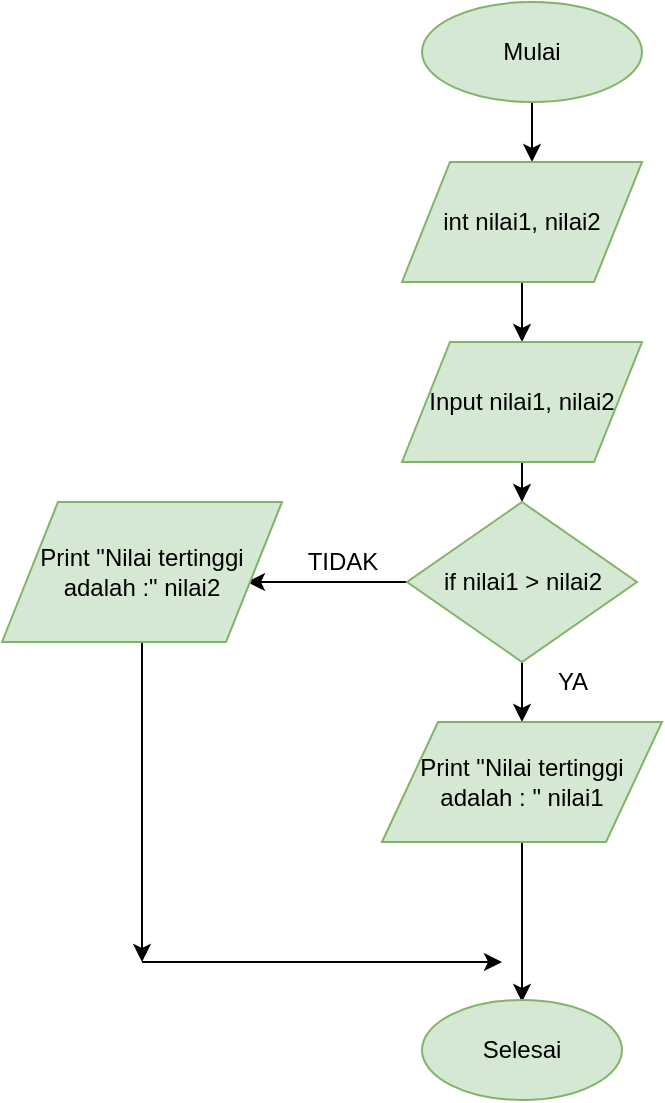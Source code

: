 <mxfile version="13.0.7" type="device"><diagram id="smGrRp0GqhYTAtgFKUAx" name="Page-1"><mxGraphModel dx="868" dy="534" grid="1" gridSize="10" guides="1" tooltips="1" connect="1" arrows="1" fold="1" page="1" pageScale="1" pageWidth="850" pageHeight="1100" math="0" shadow="0"><root><mxCell id="0"/><mxCell id="1" parent="0"/><mxCell id="72zmtmxhdnWvyK8rzve5-3" value="" style="edgeStyle=orthogonalEdgeStyle;rounded=0;orthogonalLoop=1;jettySize=auto;html=1;" edge="1" parent="1" source="72zmtmxhdnWvyK8rzve5-1"><mxGeometry relative="1" as="geometry"><mxPoint x="385" y="90" as="targetPoint"/></mxGeometry></mxCell><mxCell id="72zmtmxhdnWvyK8rzve5-1" value="Mulai" style="ellipse;whiteSpace=wrap;html=1;fillColor=#d5e8d4;strokeColor=#82b366;" vertex="1" parent="1"><mxGeometry x="330" y="10" width="110" height="50" as="geometry"/></mxCell><mxCell id="72zmtmxhdnWvyK8rzve5-6" value="" style="edgeStyle=orthogonalEdgeStyle;rounded=0;orthogonalLoop=1;jettySize=auto;html=1;" edge="1" parent="1" source="72zmtmxhdnWvyK8rzve5-4" target="72zmtmxhdnWvyK8rzve5-5"><mxGeometry relative="1" as="geometry"/></mxCell><mxCell id="72zmtmxhdnWvyK8rzve5-4" value="int nilai1, nilai2" style="shape=parallelogram;perimeter=parallelogramPerimeter;whiteSpace=wrap;html=1;fillColor=#d5e8d4;strokeColor=#82b366;" vertex="1" parent="1"><mxGeometry x="320" y="90" width="120" height="60" as="geometry"/></mxCell><mxCell id="72zmtmxhdnWvyK8rzve5-8" value="" style="edgeStyle=orthogonalEdgeStyle;rounded=0;orthogonalLoop=1;jettySize=auto;html=1;" edge="1" parent="1" source="72zmtmxhdnWvyK8rzve5-5"><mxGeometry relative="1" as="geometry"><mxPoint x="380" y="260" as="targetPoint"/></mxGeometry></mxCell><mxCell id="72zmtmxhdnWvyK8rzve5-5" value="Input nilai1, nilai2" style="shape=parallelogram;perimeter=parallelogramPerimeter;whiteSpace=wrap;html=1;fillColor=#d5e8d4;strokeColor=#82b366;" vertex="1" parent="1"><mxGeometry x="320" y="180" width="120" height="60" as="geometry"/></mxCell><mxCell id="72zmtmxhdnWvyK8rzve5-11" value="" style="edgeStyle=orthogonalEdgeStyle;rounded=0;orthogonalLoop=1;jettySize=auto;html=1;" edge="1" parent="1" source="72zmtmxhdnWvyK8rzve5-9"><mxGeometry relative="1" as="geometry"><mxPoint x="242.5" y="300" as="targetPoint"/></mxGeometry></mxCell><mxCell id="72zmtmxhdnWvyK8rzve5-14" value="" style="edgeStyle=orthogonalEdgeStyle;rounded=0;orthogonalLoop=1;jettySize=auto;html=1;" edge="1" parent="1" source="72zmtmxhdnWvyK8rzve5-9"><mxGeometry relative="1" as="geometry"><mxPoint x="380" y="370" as="targetPoint"/></mxGeometry></mxCell><mxCell id="72zmtmxhdnWvyK8rzve5-9" value="if nilai1 &amp;gt; nilai2" style="rhombus;whiteSpace=wrap;html=1;fillColor=#d5e8d4;strokeColor=#82b366;" vertex="1" parent="1"><mxGeometry x="322.5" y="260" width="115" height="80" as="geometry"/></mxCell><mxCell id="72zmtmxhdnWvyK8rzve5-19" value="" style="edgeStyle=orthogonalEdgeStyle;rounded=0;orthogonalLoop=1;jettySize=auto;html=1;" edge="1" parent="1" source="72zmtmxhdnWvyK8rzve5-12"><mxGeometry relative="1" as="geometry"><mxPoint x="190" y="490" as="targetPoint"/></mxGeometry></mxCell><mxCell id="72zmtmxhdnWvyK8rzve5-12" value="Print &quot;Nilai tertinggi adalah :&quot; nilai2" style="shape=parallelogram;perimeter=parallelogramPerimeter;whiteSpace=wrap;html=1;fillColor=#d5e8d4;strokeColor=#82b366;" vertex="1" parent="1"><mxGeometry x="120" y="260" width="140" height="70" as="geometry"/></mxCell><mxCell id="72zmtmxhdnWvyK8rzve5-17" value="" style="edgeStyle=orthogonalEdgeStyle;rounded=0;orthogonalLoop=1;jettySize=auto;html=1;" edge="1" parent="1" source="72zmtmxhdnWvyK8rzve5-15"><mxGeometry relative="1" as="geometry"><mxPoint x="380" y="510" as="targetPoint"/></mxGeometry></mxCell><mxCell id="72zmtmxhdnWvyK8rzve5-15" value="Print &quot;Nilai tertinggi adalah : &quot; nilai1" style="shape=parallelogram;perimeter=parallelogramPerimeter;whiteSpace=wrap;html=1;fillColor=#d5e8d4;strokeColor=#82b366;" vertex="1" parent="1"><mxGeometry x="310" y="370" width="140" height="60" as="geometry"/></mxCell><mxCell id="72zmtmxhdnWvyK8rzve5-20" value="" style="endArrow=classic;html=1;" edge="1" parent="1"><mxGeometry width="50" height="50" relative="1" as="geometry"><mxPoint x="190" y="490" as="sourcePoint"/><mxPoint x="370" y="490" as="targetPoint"/></mxGeometry></mxCell><mxCell id="72zmtmxhdnWvyK8rzve5-21" value="Selesai" style="ellipse;whiteSpace=wrap;html=1;fillColor=#d5e8d4;strokeColor=#82b366;" vertex="1" parent="1"><mxGeometry x="330" y="509" width="100" height="50" as="geometry"/></mxCell><mxCell id="72zmtmxhdnWvyK8rzve5-22" value="YA" style="text;html=1;align=center;verticalAlign=middle;resizable=0;points=[];autosize=1;" vertex="1" parent="1"><mxGeometry x="390" y="340" width="30" height="20" as="geometry"/></mxCell><mxCell id="72zmtmxhdnWvyK8rzve5-24" value="TIDAK" style="text;html=1;align=center;verticalAlign=middle;resizable=0;points=[];autosize=1;" vertex="1" parent="1"><mxGeometry x="265" y="280" width="50" height="20" as="geometry"/></mxCell></root></mxGraphModel></diagram></mxfile>
